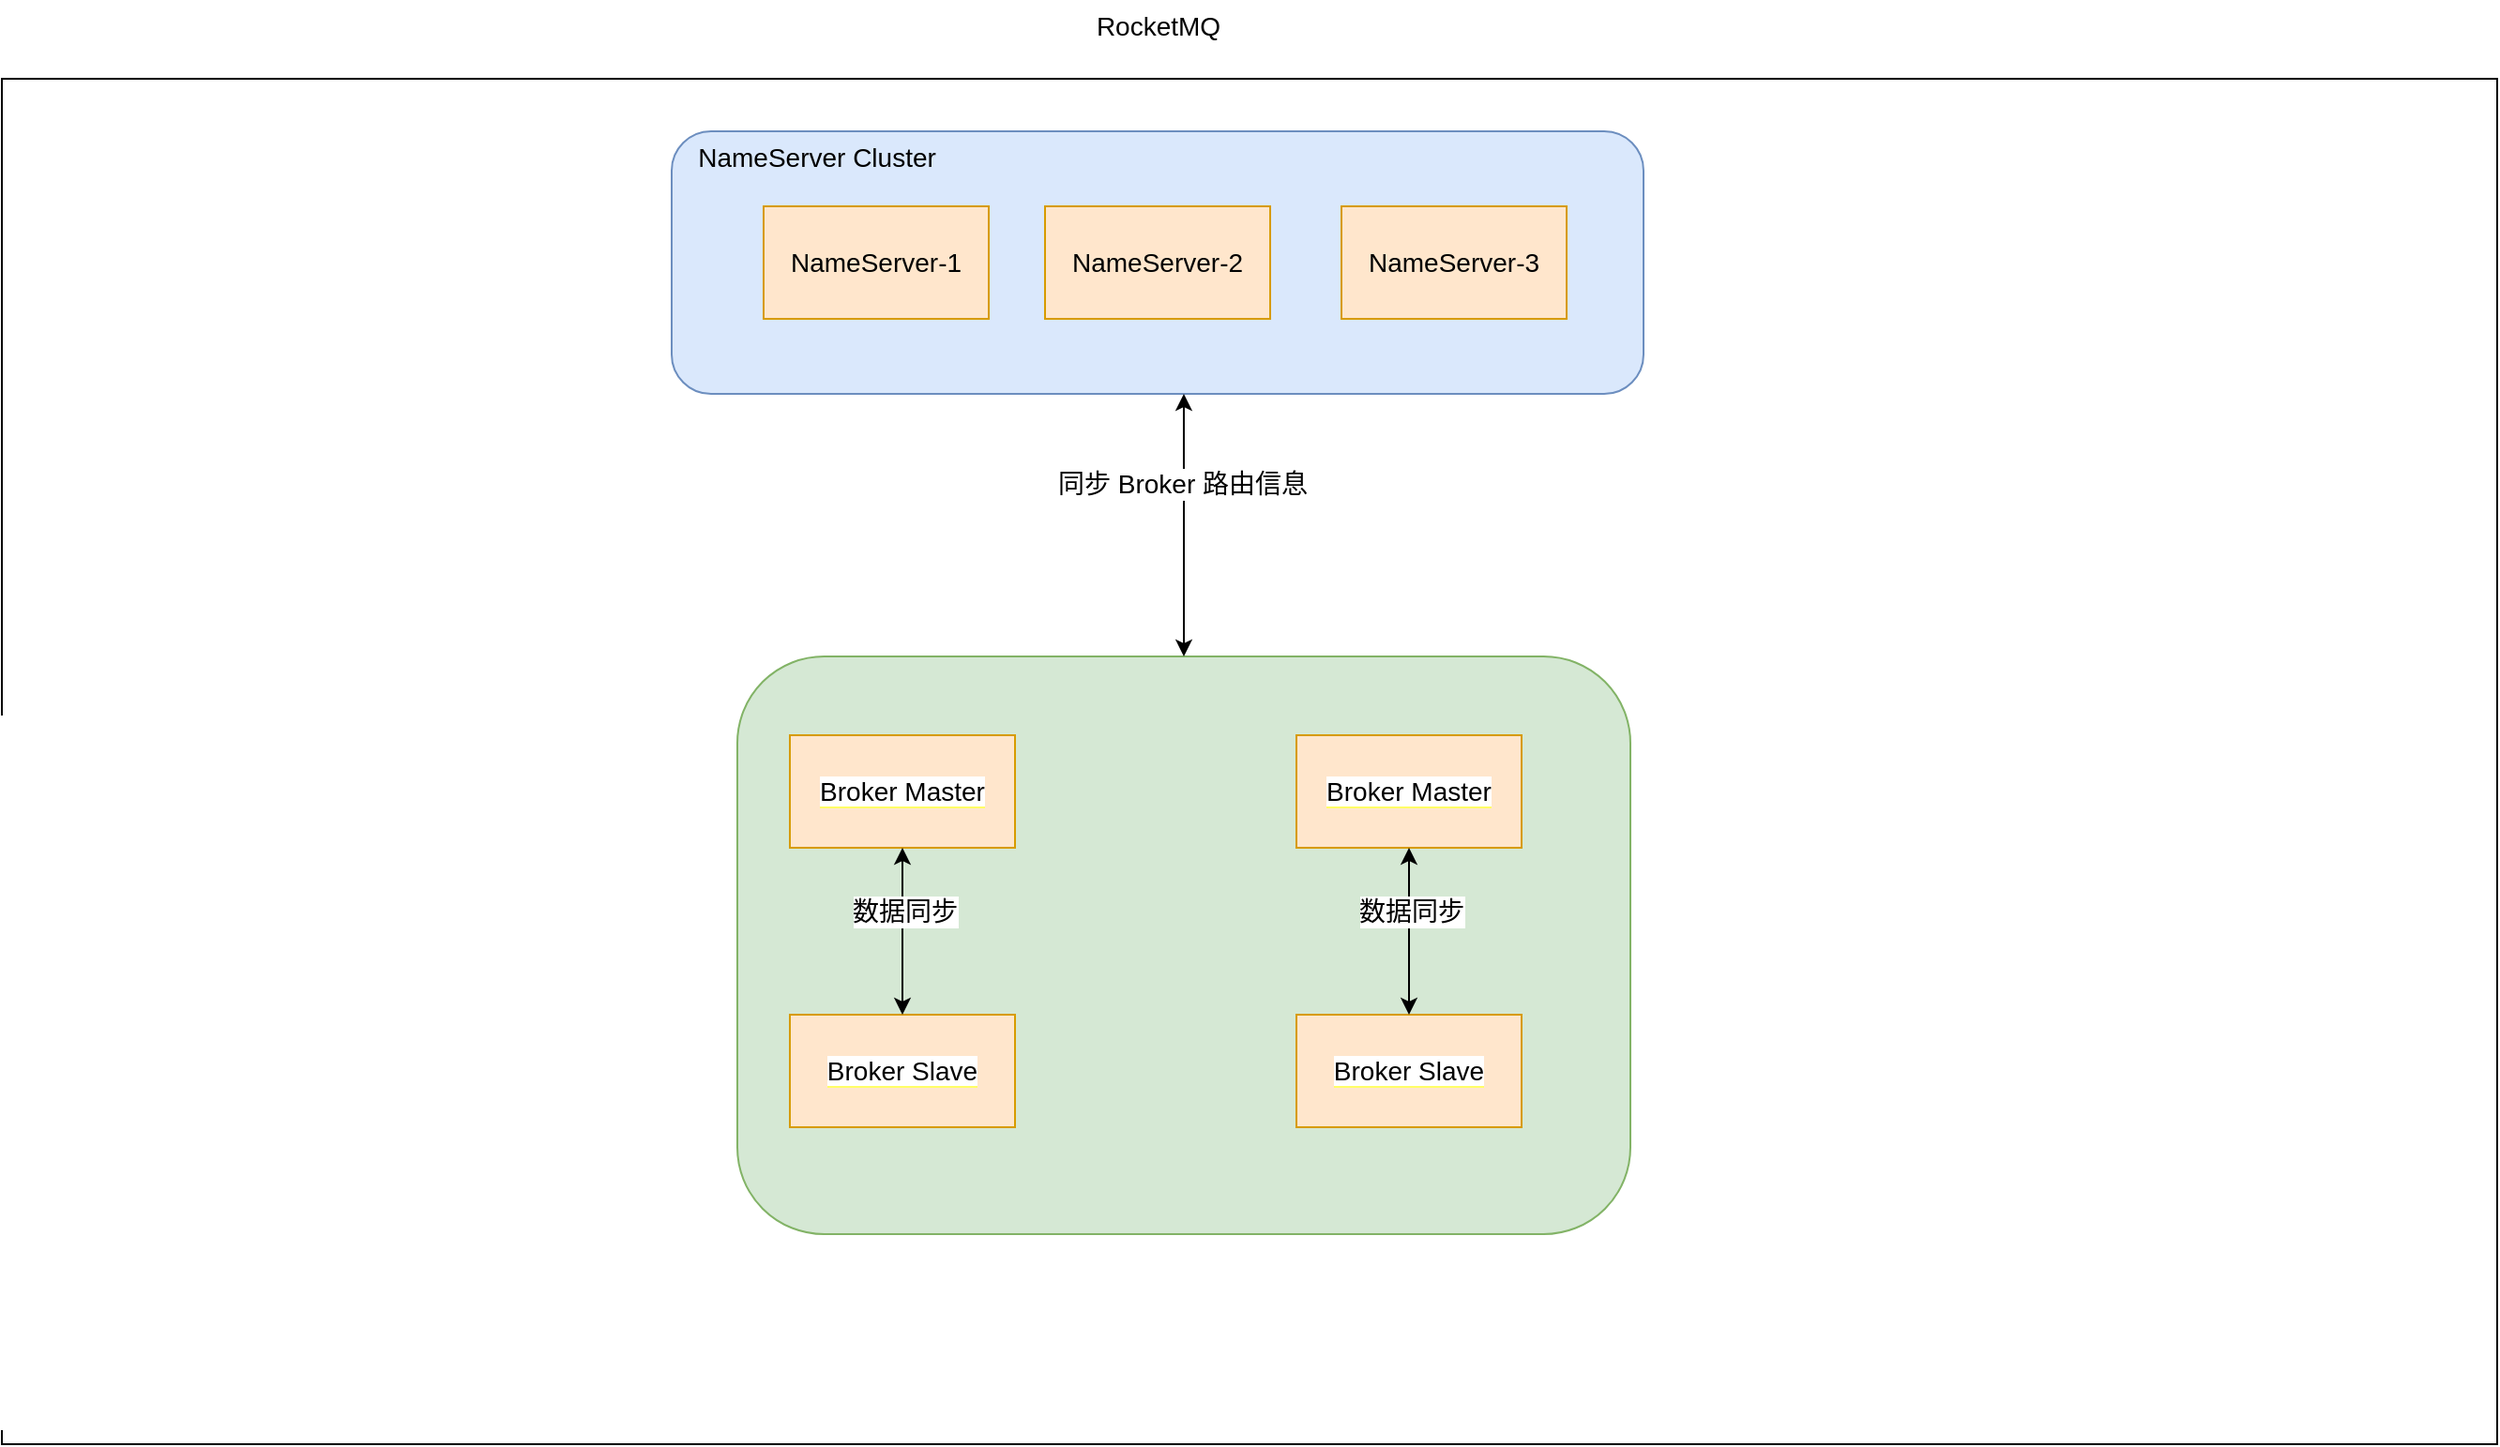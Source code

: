 <mxfile version="20.3.3" type="github">
  <diagram id="OApLmIgpDayUilPVL2Q8" name="第 1 页">
    <mxGraphModel dx="2248" dy="804" grid="1" gridSize="14" guides="1" tooltips="1" connect="1" arrows="1" fold="1" page="1" pageScale="1" pageWidth="827" pageHeight="1169" background="none" math="0" shadow="0">
      <root>
        <mxCell id="0" />
        <mxCell id="1" parent="0" />
        <mxCell id="hRDXmnB-uXLZc5Cj2tpi-1" value="" style="rounded=0;whiteSpace=wrap;html=1;" vertex="1" parent="1">
          <mxGeometry x="-336" y="56" width="1330" height="728" as="geometry" />
        </mxCell>
        <mxCell id="hRDXmnB-uXLZc5Cj2tpi-3" value="RocketMQ" style="text;html=1;align=center;verticalAlign=middle;resizable=0;points=[];autosize=1;strokeColor=none;fillColor=none;fontSize=14;" vertex="1" parent="1">
          <mxGeometry x="231" y="14" width="98" height="28" as="geometry" />
        </mxCell>
        <mxCell id="hRDXmnB-uXLZc5Cj2tpi-4" value="" style="rounded=1;whiteSpace=wrap;html=1;fontSize=14;fillColor=#dae8fc;strokeColor=#6c8ebf;" vertex="1" parent="1">
          <mxGeometry x="21" y="84" width="518" height="140" as="geometry" />
        </mxCell>
        <mxCell id="hRDXmnB-uXLZc5Cj2tpi-5" value="NameServer-1" style="rounded=0;whiteSpace=wrap;html=1;fontSize=14;fillColor=#ffe6cc;strokeColor=#d79b00;" vertex="1" parent="1">
          <mxGeometry x="70" y="124" width="120" height="60" as="geometry" />
        </mxCell>
        <mxCell id="hRDXmnB-uXLZc5Cj2tpi-6" value="NameServer-2" style="rounded=0;whiteSpace=wrap;html=1;fontSize=14;fillColor=#ffe6cc;strokeColor=#d79b00;" vertex="1" parent="1">
          <mxGeometry x="220" y="124" width="120" height="60" as="geometry" />
        </mxCell>
        <mxCell id="hRDXmnB-uXLZc5Cj2tpi-7" value="NameServer-3" style="rounded=0;whiteSpace=wrap;html=1;fontSize=14;fillColor=#ffe6cc;strokeColor=#d79b00;" vertex="1" parent="1">
          <mxGeometry x="378" y="124" width="120" height="60" as="geometry" />
        </mxCell>
        <mxCell id="hRDXmnB-uXLZc5Cj2tpi-9" value="NameServer Cluster" style="text;html=1;align=center;verticalAlign=middle;resizable=0;points=[];autosize=1;strokeColor=none;fillColor=none;fontSize=14;" vertex="1" parent="1">
          <mxGeometry x="21" y="84" width="154" height="28" as="geometry" />
        </mxCell>
        <mxCell id="hRDXmnB-uXLZc5Cj2tpi-10" value="" style="rounded=1;whiteSpace=wrap;html=1;labelBackgroundColor=#FFFF66;fontSize=14;fillColor=#d5e8d4;strokeColor=#82b366;" vertex="1" parent="1">
          <mxGeometry x="56" y="364" width="476" height="308" as="geometry" />
        </mxCell>
        <mxCell id="hRDXmnB-uXLZc5Cj2tpi-11" value="&lt;span style=&quot;background-color: rgb(255, 255, 255);&quot;&gt;Broker Master&lt;/span&gt;" style="rounded=0;whiteSpace=wrap;html=1;labelBackgroundColor=#FFFF66;fontSize=14;fillColor=#ffe6cc;strokeColor=#d79b00;" vertex="1" parent="1">
          <mxGeometry x="84" y="406" width="120" height="60" as="geometry" />
        </mxCell>
        <mxCell id="hRDXmnB-uXLZc5Cj2tpi-12" value="&lt;span style=&quot;background-color: rgb(255, 255, 255);&quot;&gt;Broker Slave&lt;/span&gt;" style="rounded=0;whiteSpace=wrap;html=1;labelBackgroundColor=#FFFF66;fontSize=14;fillColor=#ffe6cc;strokeColor=#d79b00;" vertex="1" parent="1">
          <mxGeometry x="84" y="555" width="120" height="60" as="geometry" />
        </mxCell>
        <mxCell id="hRDXmnB-uXLZc5Cj2tpi-17" value="" style="endArrow=classic;startArrow=classic;html=1;rounded=1;strokeColor=default;fontSize=14;entryX=0.5;entryY=1;entryDx=0;entryDy=0;" edge="1" parent="1" source="hRDXmnB-uXLZc5Cj2tpi-12" target="hRDXmnB-uXLZc5Cj2tpi-11">
          <mxGeometry width="50" height="50" relative="1" as="geometry">
            <mxPoint x="-70" y="568" as="sourcePoint" />
            <mxPoint x="-20" y="518" as="targetPoint" />
          </mxGeometry>
        </mxCell>
        <mxCell id="hRDXmnB-uXLZc5Cj2tpi-18" value="数据同步" style="edgeLabel;html=1;align=center;verticalAlign=middle;resizable=0;points=[];fontSize=14;" vertex="1" connectable="0" parent="hRDXmnB-uXLZc5Cj2tpi-17">
          <mxGeometry x="0.236" y="-1" relative="1" as="geometry">
            <mxPoint as="offset" />
          </mxGeometry>
        </mxCell>
        <mxCell id="hRDXmnB-uXLZc5Cj2tpi-24" value="&lt;span style=&quot;background-color: rgb(255, 255, 255);&quot;&gt;Broker Master&lt;/span&gt;" style="rounded=0;whiteSpace=wrap;html=1;labelBackgroundColor=#FFFF66;fontSize=14;fillColor=#ffe6cc;strokeColor=#d79b00;" vertex="1" parent="1">
          <mxGeometry x="354" y="406" width="120" height="60" as="geometry" />
        </mxCell>
        <mxCell id="hRDXmnB-uXLZc5Cj2tpi-25" value="&lt;span style=&quot;background-color: rgb(255, 255, 255);&quot;&gt;Broker Slave&lt;/span&gt;" style="rounded=0;whiteSpace=wrap;html=1;labelBackgroundColor=#FFFF66;fontSize=14;fillColor=#ffe6cc;strokeColor=#d79b00;" vertex="1" parent="1">
          <mxGeometry x="354" y="555" width="120" height="60" as="geometry" />
        </mxCell>
        <mxCell id="hRDXmnB-uXLZc5Cj2tpi-26" value="" style="endArrow=classic;startArrow=classic;html=1;rounded=1;strokeColor=default;fontSize=14;entryX=0.5;entryY=1;entryDx=0;entryDy=0;" edge="1" parent="1" source="hRDXmnB-uXLZc5Cj2tpi-25" target="hRDXmnB-uXLZc5Cj2tpi-24">
          <mxGeometry width="50" height="50" relative="1" as="geometry">
            <mxPoint x="200" y="568" as="sourcePoint" />
            <mxPoint x="250" y="518" as="targetPoint" />
          </mxGeometry>
        </mxCell>
        <mxCell id="hRDXmnB-uXLZc5Cj2tpi-27" value="数据同步" style="edgeLabel;html=1;align=center;verticalAlign=middle;resizable=0;points=[];fontSize=14;" vertex="1" connectable="0" parent="hRDXmnB-uXLZc5Cj2tpi-26">
          <mxGeometry x="0.236" y="-1" relative="1" as="geometry">
            <mxPoint as="offset" />
          </mxGeometry>
        </mxCell>
        <mxCell id="hRDXmnB-uXLZc5Cj2tpi-28" value="" style="endArrow=classic;startArrow=classic;html=1;rounded=1;strokeColor=default;fontSize=14;entryX=0.527;entryY=1;entryDx=0;entryDy=0;entryPerimeter=0;exitX=0.5;exitY=0;exitDx=0;exitDy=0;" edge="1" parent="1" source="hRDXmnB-uXLZc5Cj2tpi-10" target="hRDXmnB-uXLZc5Cj2tpi-4">
          <mxGeometry width="50" height="50" relative="1" as="geometry">
            <mxPoint x="-14" y="358" as="sourcePoint" />
            <mxPoint x="36" y="308" as="targetPoint" />
          </mxGeometry>
        </mxCell>
        <mxCell id="hRDXmnB-uXLZc5Cj2tpi-29" value="同步 Broker 路由信息" style="edgeLabel;html=1;align=center;verticalAlign=middle;resizable=0;points=[];fontSize=14;" vertex="1" connectable="0" parent="hRDXmnB-uXLZc5Cj2tpi-28">
          <mxGeometry x="0.314" y="1" relative="1" as="geometry">
            <mxPoint as="offset" />
          </mxGeometry>
        </mxCell>
      </root>
    </mxGraphModel>
  </diagram>
</mxfile>
